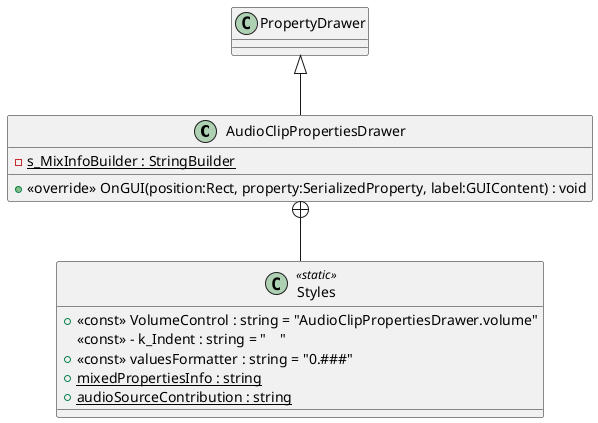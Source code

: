 @startuml
class AudioClipPropertiesDrawer {
    {static} - s_MixInfoBuilder : StringBuilder
    + <<override>> OnGUI(position:Rect, property:SerializedProperty, label:GUIContent) : void
}
class Styles <<static>> {
    + <<const>> VolumeControl : string = "AudioClipPropertiesDrawer.volume"
    <<const>> - k_Indent : string = "    "
    + <<const>> valuesFormatter : string = "0.###"
    + {static} mixedPropertiesInfo : string
    + {static} audioSourceContribution : string
}
PropertyDrawer <|-- AudioClipPropertiesDrawer
AudioClipPropertiesDrawer +-- Styles
@enduml
